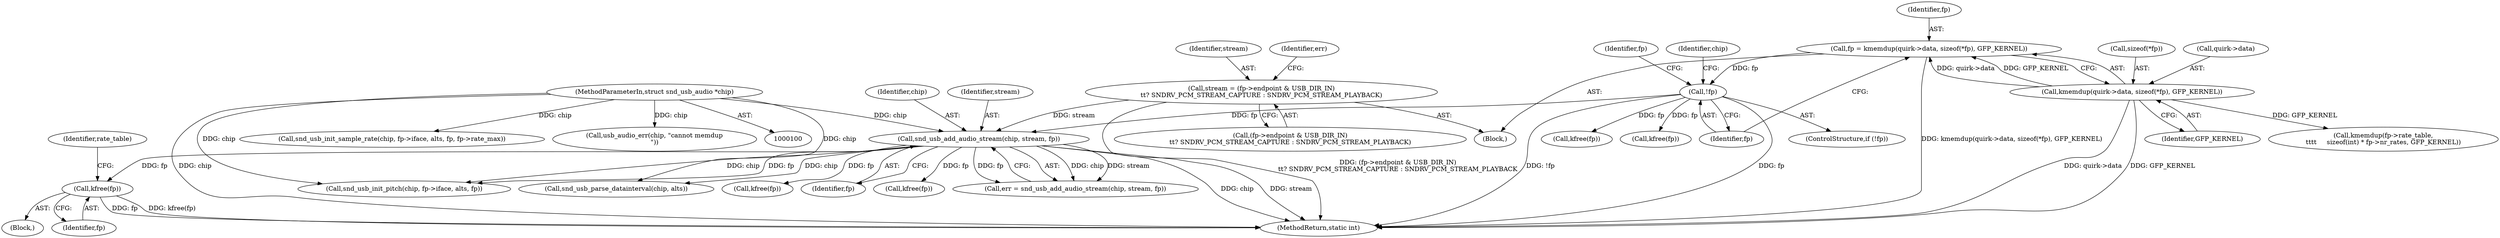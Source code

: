 digraph "0_linux_0f886ca12765d20124bd06291c82951fd49a33be@API" {
"1000202" [label="(Call,kfree(fp))"];
"1000193" [label="(Call,snd_usb_add_audio_stream(chip, stream, fp))"];
"1000101" [label="(MethodParameterIn,struct snd_usb_audio *chip)"];
"1000181" [label="(Call,stream = (fp->endpoint & USB_DIR_IN)\n\t\t? SNDRV_PCM_STREAM_CAPTURE : SNDRV_PCM_STREAM_PLAYBACK)"];
"1000126" [label="(Call,!fp)"];
"1000115" [label="(Call,fp = kmemdup(quirk->data, sizeof(*fp), GFP_KERNEL))"];
"1000117" [label="(Call,kmemdup(quirk->data, sizeof(*fp), GFP_KERNEL))"];
"1000283" [label="(Call,snd_usb_parse_datainterval(chip, alts))"];
"1000121" [label="(Call,sizeof(*fp))"];
"1000193" [label="(Call,snd_usb_add_audio_stream(chip, stream, fp))"];
"1000138" [label="(Identifier,fp)"];
"1000195" [label="(Identifier,stream)"];
"1000126" [label="(Call,!fp)"];
"1000124" [label="(Identifier,GFP_KERNEL)"];
"1000329" [label="(MethodReturn,static int)"];
"1000183" [label="(Call,(fp->endpoint & USB_DIR_IN)\n\t\t? SNDRV_PCM_STREAM_CAPTURE : SNDRV_PCM_STREAM_PLAYBACK)"];
"1000317" [label="(Call,snd_usb_init_sample_rate(chip, fp->iface, alts, fp, fp->rate_max))"];
"1000231" [label="(Call,kfree(fp))"];
"1000201" [label="(Block,)"];
"1000130" [label="(Identifier,chip)"];
"1000105" [label="(Block,)"];
"1000115" [label="(Call,fp = kmemdup(quirk->data, sizeof(*fp), GFP_KERNEL))"];
"1000310" [label="(Call,snd_usb_init_pitch(chip, fp->iface, alts, fp))"];
"1000196" [label="(Identifier,fp)"];
"1000171" [label="(Call,kfree(fp))"];
"1000202" [label="(Call,kfree(fp))"];
"1000194" [label="(Identifier,chip)"];
"1000129" [label="(Call,usb_audio_err(chip, \"cannot memdup\n\"))"];
"1000116" [label="(Identifier,fp)"];
"1000259" [label="(Call,kfree(fp))"];
"1000101" [label="(MethodParameterIn,struct snd_usb_audio *chip)"];
"1000118" [label="(Call,quirk->data)"];
"1000205" [label="(Identifier,rate_table)"];
"1000156" [label="(Call,kmemdup(fp->rate_table,\n\t\t\t\t     sizeof(int) * fp->nr_rates, GFP_KERNEL))"];
"1000181" [label="(Call,stream = (fp->endpoint & USB_DIR_IN)\n\t\t? SNDRV_PCM_STREAM_CAPTURE : SNDRV_PCM_STREAM_PLAYBACK)"];
"1000142" [label="(Call,kfree(fp))"];
"1000117" [label="(Call,kmemdup(quirk->data, sizeof(*fp), GFP_KERNEL))"];
"1000127" [label="(Identifier,fp)"];
"1000182" [label="(Identifier,stream)"];
"1000203" [label="(Identifier,fp)"];
"1000191" [label="(Call,err = snd_usb_add_audio_stream(chip, stream, fp))"];
"1000125" [label="(ControlStructure,if (!fp))"];
"1000192" [label="(Identifier,err)"];
"1000202" -> "1000201"  [label="AST: "];
"1000202" -> "1000203"  [label="CFG: "];
"1000203" -> "1000202"  [label="AST: "];
"1000205" -> "1000202"  [label="CFG: "];
"1000202" -> "1000329"  [label="DDG: fp"];
"1000202" -> "1000329"  [label="DDG: kfree(fp)"];
"1000193" -> "1000202"  [label="DDG: fp"];
"1000193" -> "1000191"  [label="AST: "];
"1000193" -> "1000196"  [label="CFG: "];
"1000194" -> "1000193"  [label="AST: "];
"1000195" -> "1000193"  [label="AST: "];
"1000196" -> "1000193"  [label="AST: "];
"1000191" -> "1000193"  [label="CFG: "];
"1000193" -> "1000329"  [label="DDG: chip"];
"1000193" -> "1000329"  [label="DDG: stream"];
"1000193" -> "1000191"  [label="DDG: chip"];
"1000193" -> "1000191"  [label="DDG: stream"];
"1000193" -> "1000191"  [label="DDG: fp"];
"1000101" -> "1000193"  [label="DDG: chip"];
"1000181" -> "1000193"  [label="DDG: stream"];
"1000126" -> "1000193"  [label="DDG: fp"];
"1000193" -> "1000231"  [label="DDG: fp"];
"1000193" -> "1000259"  [label="DDG: fp"];
"1000193" -> "1000283"  [label="DDG: chip"];
"1000193" -> "1000310"  [label="DDG: chip"];
"1000193" -> "1000310"  [label="DDG: fp"];
"1000101" -> "1000100"  [label="AST: "];
"1000101" -> "1000329"  [label="DDG: chip"];
"1000101" -> "1000129"  [label="DDG: chip"];
"1000101" -> "1000283"  [label="DDG: chip"];
"1000101" -> "1000310"  [label="DDG: chip"];
"1000101" -> "1000317"  [label="DDG: chip"];
"1000181" -> "1000105"  [label="AST: "];
"1000181" -> "1000183"  [label="CFG: "];
"1000182" -> "1000181"  [label="AST: "];
"1000183" -> "1000181"  [label="AST: "];
"1000192" -> "1000181"  [label="CFG: "];
"1000181" -> "1000329"  [label="DDG: (fp->endpoint & USB_DIR_IN)\n\t\t? SNDRV_PCM_STREAM_CAPTURE : SNDRV_PCM_STREAM_PLAYBACK"];
"1000126" -> "1000125"  [label="AST: "];
"1000126" -> "1000127"  [label="CFG: "];
"1000127" -> "1000126"  [label="AST: "];
"1000130" -> "1000126"  [label="CFG: "];
"1000138" -> "1000126"  [label="CFG: "];
"1000126" -> "1000329"  [label="DDG: !fp"];
"1000126" -> "1000329"  [label="DDG: fp"];
"1000115" -> "1000126"  [label="DDG: fp"];
"1000126" -> "1000142"  [label="DDG: fp"];
"1000126" -> "1000171"  [label="DDG: fp"];
"1000115" -> "1000105"  [label="AST: "];
"1000115" -> "1000117"  [label="CFG: "];
"1000116" -> "1000115"  [label="AST: "];
"1000117" -> "1000115"  [label="AST: "];
"1000127" -> "1000115"  [label="CFG: "];
"1000115" -> "1000329"  [label="DDG: kmemdup(quirk->data, sizeof(*fp), GFP_KERNEL)"];
"1000117" -> "1000115"  [label="DDG: quirk->data"];
"1000117" -> "1000115"  [label="DDG: GFP_KERNEL"];
"1000117" -> "1000124"  [label="CFG: "];
"1000118" -> "1000117"  [label="AST: "];
"1000121" -> "1000117"  [label="AST: "];
"1000124" -> "1000117"  [label="AST: "];
"1000117" -> "1000329"  [label="DDG: quirk->data"];
"1000117" -> "1000329"  [label="DDG: GFP_KERNEL"];
"1000117" -> "1000156"  [label="DDG: GFP_KERNEL"];
}
